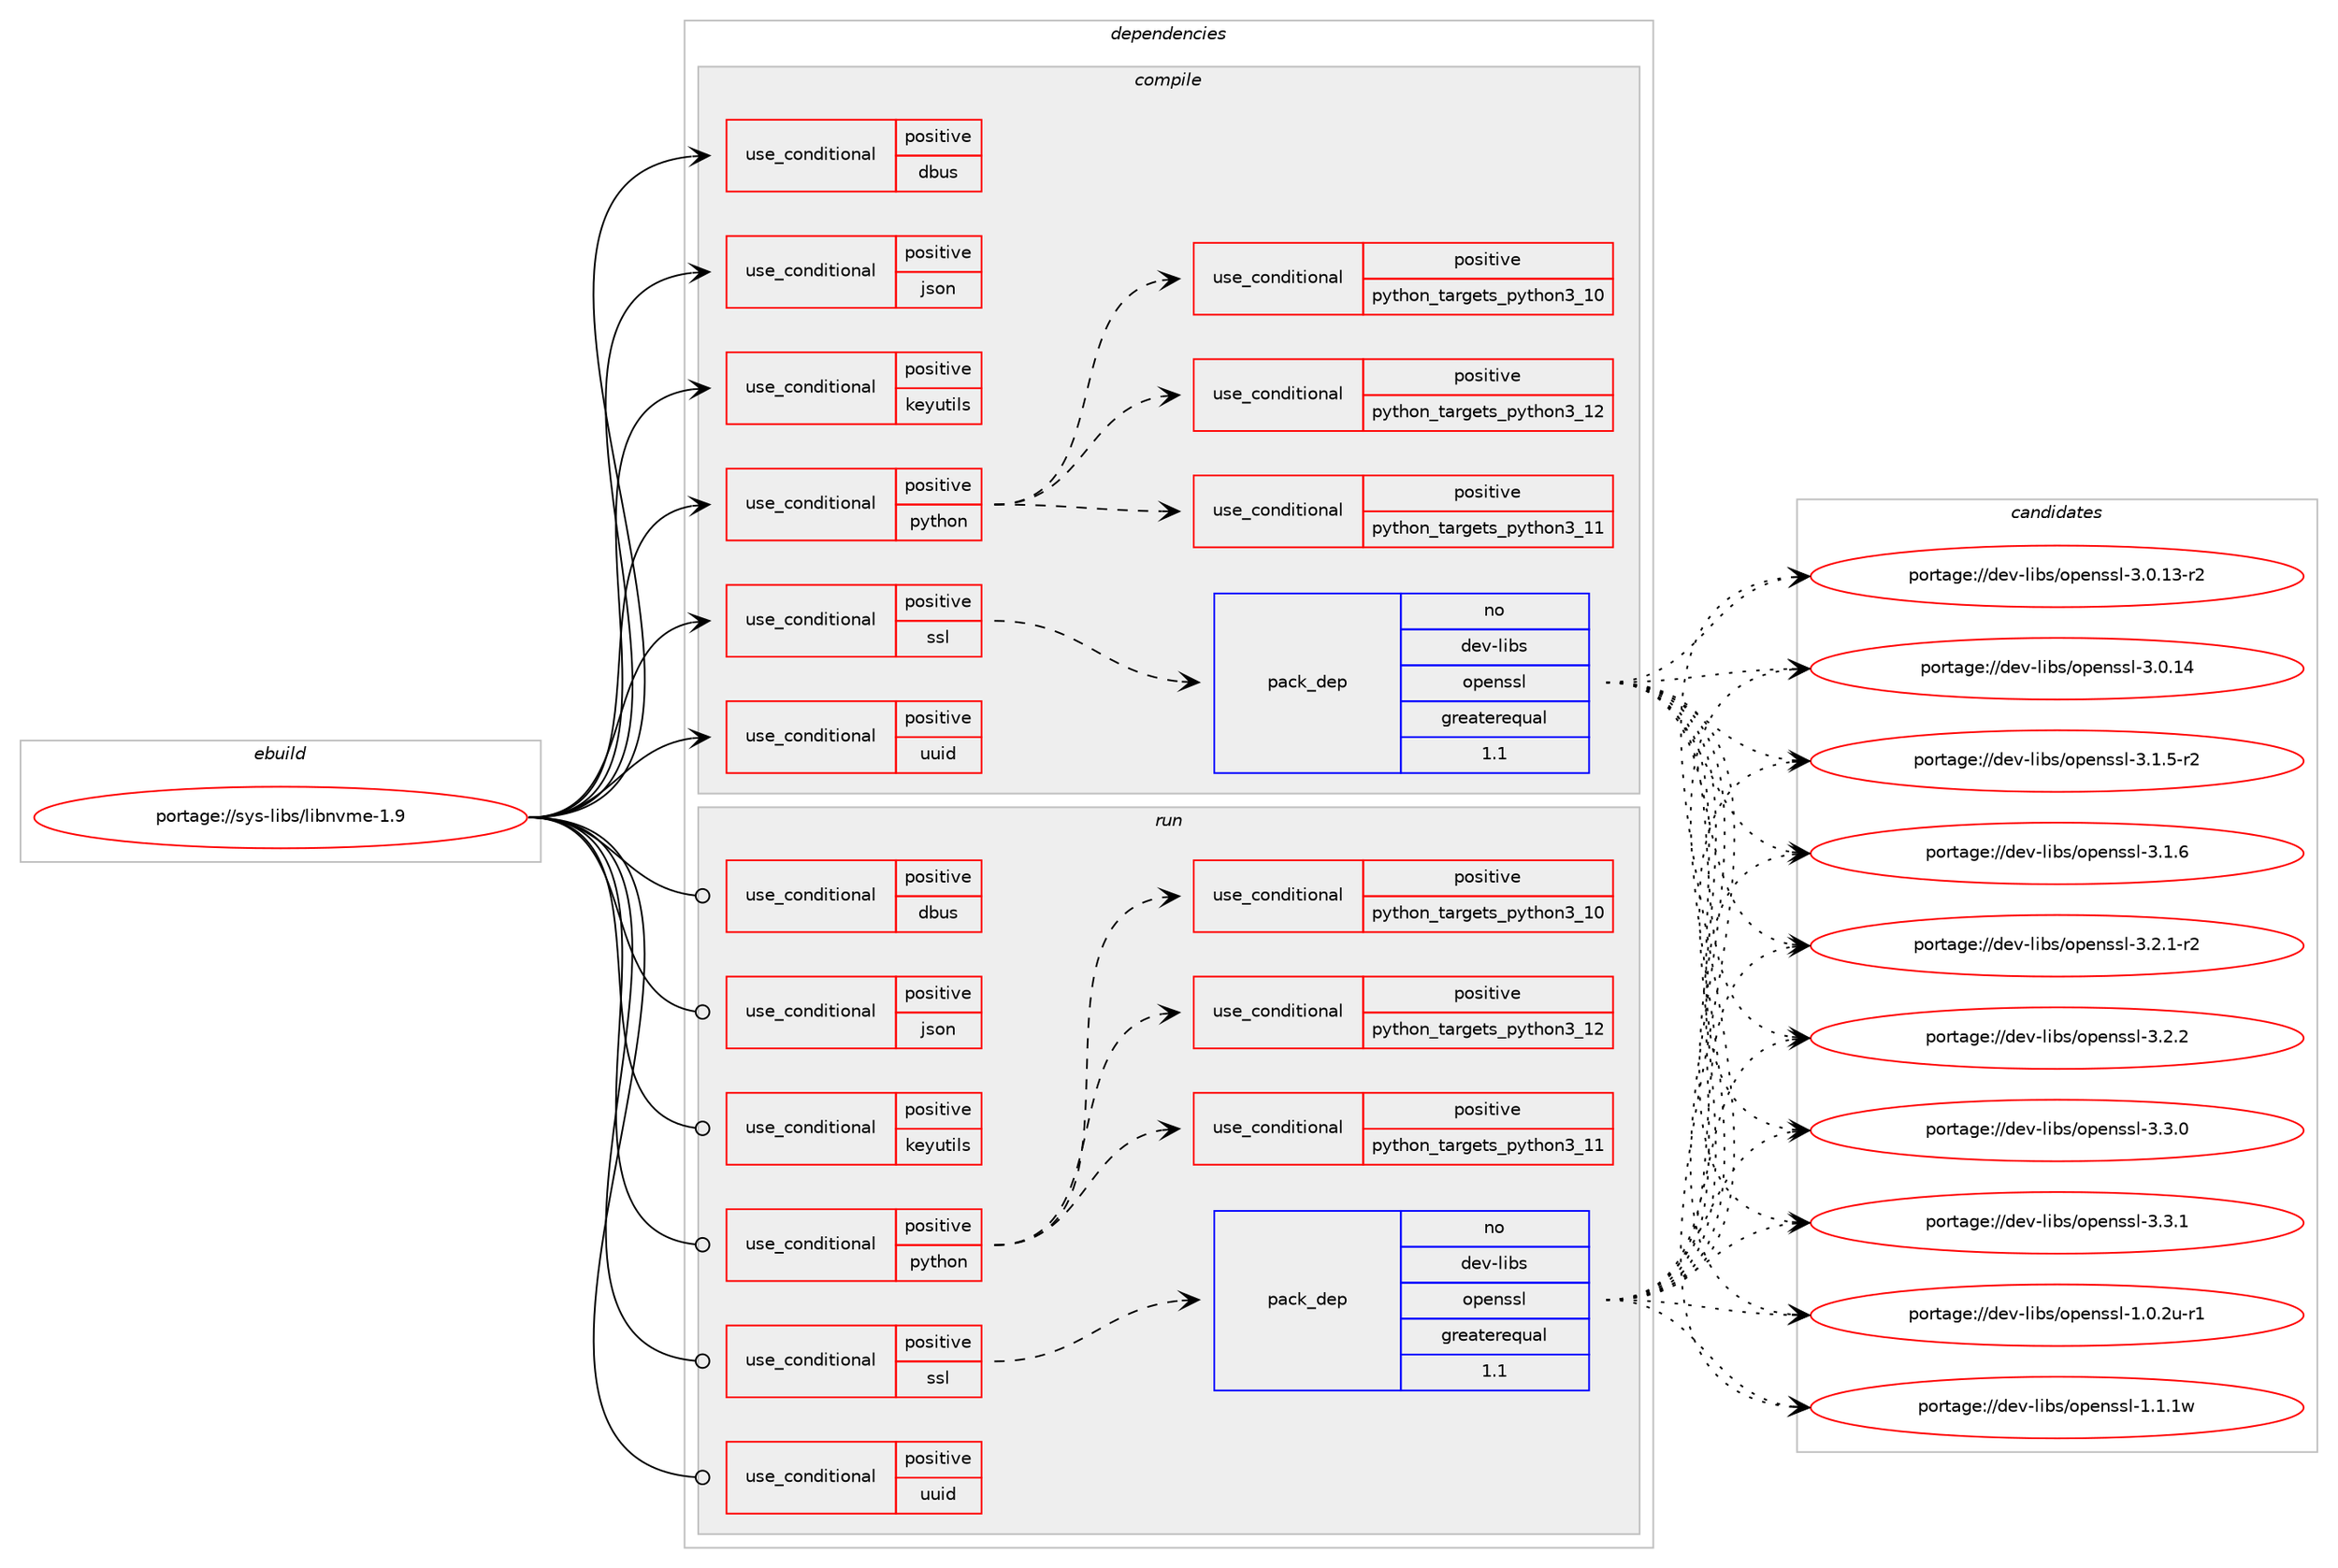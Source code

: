 digraph prolog {

# *************
# Graph options
# *************

newrank=true;
concentrate=true;
compound=true;
graph [rankdir=LR,fontname=Helvetica,fontsize=10,ranksep=1.5];#, ranksep=2.5, nodesep=0.2];
edge  [arrowhead=vee];
node  [fontname=Helvetica,fontsize=10];

# **********
# The ebuild
# **********

subgraph cluster_leftcol {
color=gray;
rank=same;
label=<<i>ebuild</i>>;
id [label="portage://sys-libs/libnvme-1.9", color=red, width=4, href="../sys-libs/libnvme-1.9.svg"];
}

# ****************
# The dependencies
# ****************

subgraph cluster_midcol {
color=gray;
label=<<i>dependencies</i>>;
subgraph cluster_compile {
fillcolor="#eeeeee";
style=filled;
label=<<i>compile</i>>;
subgraph cond114774 {
dependency220921 [label=<<TABLE BORDER="0" CELLBORDER="1" CELLSPACING="0" CELLPADDING="4"><TR><TD ROWSPAN="3" CELLPADDING="10">use_conditional</TD></TR><TR><TD>positive</TD></TR><TR><TD>dbus</TD></TR></TABLE>>, shape=none, color=red];
# *** BEGIN UNKNOWN DEPENDENCY TYPE (TODO) ***
# dependency220921 -> package_dependency(portage://sys-libs/libnvme-1.9,install,no,sys-apps,dbus,none,[,,],any_same_slot,[])
# *** END UNKNOWN DEPENDENCY TYPE (TODO) ***

}
id:e -> dependency220921:w [weight=20,style="solid",arrowhead="vee"];
subgraph cond114775 {
dependency220922 [label=<<TABLE BORDER="0" CELLBORDER="1" CELLSPACING="0" CELLPADDING="4"><TR><TD ROWSPAN="3" CELLPADDING="10">use_conditional</TD></TR><TR><TD>positive</TD></TR><TR><TD>json</TD></TR></TABLE>>, shape=none, color=red];
# *** BEGIN UNKNOWN DEPENDENCY TYPE (TODO) ***
# dependency220922 -> package_dependency(portage://sys-libs/libnvme-1.9,install,no,dev-libs,json-c,none,[,,],any_same_slot,[])
# *** END UNKNOWN DEPENDENCY TYPE (TODO) ***

}
id:e -> dependency220922:w [weight=20,style="solid",arrowhead="vee"];
subgraph cond114776 {
dependency220923 [label=<<TABLE BORDER="0" CELLBORDER="1" CELLSPACING="0" CELLPADDING="4"><TR><TD ROWSPAN="3" CELLPADDING="10">use_conditional</TD></TR><TR><TD>positive</TD></TR><TR><TD>keyutils</TD></TR></TABLE>>, shape=none, color=red];
# *** BEGIN UNKNOWN DEPENDENCY TYPE (TODO) ***
# dependency220923 -> package_dependency(portage://sys-libs/libnvme-1.9,install,no,sys-apps,keyutils,none,[,,],any_same_slot,[])
# *** END UNKNOWN DEPENDENCY TYPE (TODO) ***

}
id:e -> dependency220923:w [weight=20,style="solid",arrowhead="vee"];
subgraph cond114777 {
dependency220924 [label=<<TABLE BORDER="0" CELLBORDER="1" CELLSPACING="0" CELLPADDING="4"><TR><TD ROWSPAN="3" CELLPADDING="10">use_conditional</TD></TR><TR><TD>positive</TD></TR><TR><TD>python</TD></TR></TABLE>>, shape=none, color=red];
subgraph cond114778 {
dependency220925 [label=<<TABLE BORDER="0" CELLBORDER="1" CELLSPACING="0" CELLPADDING="4"><TR><TD ROWSPAN="3" CELLPADDING="10">use_conditional</TD></TR><TR><TD>positive</TD></TR><TR><TD>python_targets_python3_10</TD></TR></TABLE>>, shape=none, color=red];
# *** BEGIN UNKNOWN DEPENDENCY TYPE (TODO) ***
# dependency220925 -> package_dependency(portage://sys-libs/libnvme-1.9,install,no,dev-lang,python,none,[,,],[slot(3.10)],[])
# *** END UNKNOWN DEPENDENCY TYPE (TODO) ***

}
dependency220924:e -> dependency220925:w [weight=20,style="dashed",arrowhead="vee"];
subgraph cond114779 {
dependency220926 [label=<<TABLE BORDER="0" CELLBORDER="1" CELLSPACING="0" CELLPADDING="4"><TR><TD ROWSPAN="3" CELLPADDING="10">use_conditional</TD></TR><TR><TD>positive</TD></TR><TR><TD>python_targets_python3_11</TD></TR></TABLE>>, shape=none, color=red];
# *** BEGIN UNKNOWN DEPENDENCY TYPE (TODO) ***
# dependency220926 -> package_dependency(portage://sys-libs/libnvme-1.9,install,no,dev-lang,python,none,[,,],[slot(3.11)],[])
# *** END UNKNOWN DEPENDENCY TYPE (TODO) ***

}
dependency220924:e -> dependency220926:w [weight=20,style="dashed",arrowhead="vee"];
subgraph cond114780 {
dependency220927 [label=<<TABLE BORDER="0" CELLBORDER="1" CELLSPACING="0" CELLPADDING="4"><TR><TD ROWSPAN="3" CELLPADDING="10">use_conditional</TD></TR><TR><TD>positive</TD></TR><TR><TD>python_targets_python3_12</TD></TR></TABLE>>, shape=none, color=red];
# *** BEGIN UNKNOWN DEPENDENCY TYPE (TODO) ***
# dependency220927 -> package_dependency(portage://sys-libs/libnvme-1.9,install,no,dev-lang,python,none,[,,],[slot(3.12)],[])
# *** END UNKNOWN DEPENDENCY TYPE (TODO) ***

}
dependency220924:e -> dependency220927:w [weight=20,style="dashed",arrowhead="vee"];
}
id:e -> dependency220924:w [weight=20,style="solid",arrowhead="vee"];
subgraph cond114781 {
dependency220928 [label=<<TABLE BORDER="0" CELLBORDER="1" CELLSPACING="0" CELLPADDING="4"><TR><TD ROWSPAN="3" CELLPADDING="10">use_conditional</TD></TR><TR><TD>positive</TD></TR><TR><TD>ssl</TD></TR></TABLE>>, shape=none, color=red];
subgraph pack103222 {
dependency220929 [label=<<TABLE BORDER="0" CELLBORDER="1" CELLSPACING="0" CELLPADDING="4" WIDTH="220"><TR><TD ROWSPAN="6" CELLPADDING="30">pack_dep</TD></TR><TR><TD WIDTH="110">no</TD></TR><TR><TD>dev-libs</TD></TR><TR><TD>openssl</TD></TR><TR><TD>greaterequal</TD></TR><TR><TD>1.1</TD></TR></TABLE>>, shape=none, color=blue];
}
dependency220928:e -> dependency220929:w [weight=20,style="dashed",arrowhead="vee"];
}
id:e -> dependency220928:w [weight=20,style="solid",arrowhead="vee"];
subgraph cond114782 {
dependency220930 [label=<<TABLE BORDER="0" CELLBORDER="1" CELLSPACING="0" CELLPADDING="4"><TR><TD ROWSPAN="3" CELLPADDING="10">use_conditional</TD></TR><TR><TD>positive</TD></TR><TR><TD>uuid</TD></TR></TABLE>>, shape=none, color=red];
# *** BEGIN UNKNOWN DEPENDENCY TYPE (TODO) ***
# dependency220930 -> package_dependency(portage://sys-libs/libnvme-1.9,install,no,sys-apps,util-linux,none,[,,],any_same_slot,[])
# *** END UNKNOWN DEPENDENCY TYPE (TODO) ***

}
id:e -> dependency220930:w [weight=20,style="solid",arrowhead="vee"];
}
subgraph cluster_compileandrun {
fillcolor="#eeeeee";
style=filled;
label=<<i>compile and run</i>>;
}
subgraph cluster_run {
fillcolor="#eeeeee";
style=filled;
label=<<i>run</i>>;
subgraph cond114783 {
dependency220931 [label=<<TABLE BORDER="0" CELLBORDER="1" CELLSPACING="0" CELLPADDING="4"><TR><TD ROWSPAN="3" CELLPADDING="10">use_conditional</TD></TR><TR><TD>positive</TD></TR><TR><TD>dbus</TD></TR></TABLE>>, shape=none, color=red];
# *** BEGIN UNKNOWN DEPENDENCY TYPE (TODO) ***
# dependency220931 -> package_dependency(portage://sys-libs/libnvme-1.9,run,no,sys-apps,dbus,none,[,,],any_same_slot,[])
# *** END UNKNOWN DEPENDENCY TYPE (TODO) ***

}
id:e -> dependency220931:w [weight=20,style="solid",arrowhead="odot"];
subgraph cond114784 {
dependency220932 [label=<<TABLE BORDER="0" CELLBORDER="1" CELLSPACING="0" CELLPADDING="4"><TR><TD ROWSPAN="3" CELLPADDING="10">use_conditional</TD></TR><TR><TD>positive</TD></TR><TR><TD>json</TD></TR></TABLE>>, shape=none, color=red];
# *** BEGIN UNKNOWN DEPENDENCY TYPE (TODO) ***
# dependency220932 -> package_dependency(portage://sys-libs/libnvme-1.9,run,no,dev-libs,json-c,none,[,,],any_same_slot,[])
# *** END UNKNOWN DEPENDENCY TYPE (TODO) ***

}
id:e -> dependency220932:w [weight=20,style="solid",arrowhead="odot"];
subgraph cond114785 {
dependency220933 [label=<<TABLE BORDER="0" CELLBORDER="1" CELLSPACING="0" CELLPADDING="4"><TR><TD ROWSPAN="3" CELLPADDING="10">use_conditional</TD></TR><TR><TD>positive</TD></TR><TR><TD>keyutils</TD></TR></TABLE>>, shape=none, color=red];
# *** BEGIN UNKNOWN DEPENDENCY TYPE (TODO) ***
# dependency220933 -> package_dependency(portage://sys-libs/libnvme-1.9,run,no,sys-apps,keyutils,none,[,,],any_same_slot,[])
# *** END UNKNOWN DEPENDENCY TYPE (TODO) ***

}
id:e -> dependency220933:w [weight=20,style="solid",arrowhead="odot"];
subgraph cond114786 {
dependency220934 [label=<<TABLE BORDER="0" CELLBORDER="1" CELLSPACING="0" CELLPADDING="4"><TR><TD ROWSPAN="3" CELLPADDING="10">use_conditional</TD></TR><TR><TD>positive</TD></TR><TR><TD>python</TD></TR></TABLE>>, shape=none, color=red];
subgraph cond114787 {
dependency220935 [label=<<TABLE BORDER="0" CELLBORDER="1" CELLSPACING="0" CELLPADDING="4"><TR><TD ROWSPAN="3" CELLPADDING="10">use_conditional</TD></TR><TR><TD>positive</TD></TR><TR><TD>python_targets_python3_10</TD></TR></TABLE>>, shape=none, color=red];
# *** BEGIN UNKNOWN DEPENDENCY TYPE (TODO) ***
# dependency220935 -> package_dependency(portage://sys-libs/libnvme-1.9,run,no,dev-lang,python,none,[,,],[slot(3.10)],[])
# *** END UNKNOWN DEPENDENCY TYPE (TODO) ***

}
dependency220934:e -> dependency220935:w [weight=20,style="dashed",arrowhead="vee"];
subgraph cond114788 {
dependency220936 [label=<<TABLE BORDER="0" CELLBORDER="1" CELLSPACING="0" CELLPADDING="4"><TR><TD ROWSPAN="3" CELLPADDING="10">use_conditional</TD></TR><TR><TD>positive</TD></TR><TR><TD>python_targets_python3_11</TD></TR></TABLE>>, shape=none, color=red];
# *** BEGIN UNKNOWN DEPENDENCY TYPE (TODO) ***
# dependency220936 -> package_dependency(portage://sys-libs/libnvme-1.9,run,no,dev-lang,python,none,[,,],[slot(3.11)],[])
# *** END UNKNOWN DEPENDENCY TYPE (TODO) ***

}
dependency220934:e -> dependency220936:w [weight=20,style="dashed",arrowhead="vee"];
subgraph cond114789 {
dependency220937 [label=<<TABLE BORDER="0" CELLBORDER="1" CELLSPACING="0" CELLPADDING="4"><TR><TD ROWSPAN="3" CELLPADDING="10">use_conditional</TD></TR><TR><TD>positive</TD></TR><TR><TD>python_targets_python3_12</TD></TR></TABLE>>, shape=none, color=red];
# *** BEGIN UNKNOWN DEPENDENCY TYPE (TODO) ***
# dependency220937 -> package_dependency(portage://sys-libs/libnvme-1.9,run,no,dev-lang,python,none,[,,],[slot(3.12)],[])
# *** END UNKNOWN DEPENDENCY TYPE (TODO) ***

}
dependency220934:e -> dependency220937:w [weight=20,style="dashed",arrowhead="vee"];
}
id:e -> dependency220934:w [weight=20,style="solid",arrowhead="odot"];
subgraph cond114790 {
dependency220938 [label=<<TABLE BORDER="0" CELLBORDER="1" CELLSPACING="0" CELLPADDING="4"><TR><TD ROWSPAN="3" CELLPADDING="10">use_conditional</TD></TR><TR><TD>positive</TD></TR><TR><TD>ssl</TD></TR></TABLE>>, shape=none, color=red];
subgraph pack103223 {
dependency220939 [label=<<TABLE BORDER="0" CELLBORDER="1" CELLSPACING="0" CELLPADDING="4" WIDTH="220"><TR><TD ROWSPAN="6" CELLPADDING="30">pack_dep</TD></TR><TR><TD WIDTH="110">no</TD></TR><TR><TD>dev-libs</TD></TR><TR><TD>openssl</TD></TR><TR><TD>greaterequal</TD></TR><TR><TD>1.1</TD></TR></TABLE>>, shape=none, color=blue];
}
dependency220938:e -> dependency220939:w [weight=20,style="dashed",arrowhead="vee"];
}
id:e -> dependency220938:w [weight=20,style="solid",arrowhead="odot"];
subgraph cond114791 {
dependency220940 [label=<<TABLE BORDER="0" CELLBORDER="1" CELLSPACING="0" CELLPADDING="4"><TR><TD ROWSPAN="3" CELLPADDING="10">use_conditional</TD></TR><TR><TD>positive</TD></TR><TR><TD>uuid</TD></TR></TABLE>>, shape=none, color=red];
# *** BEGIN UNKNOWN DEPENDENCY TYPE (TODO) ***
# dependency220940 -> package_dependency(portage://sys-libs/libnvme-1.9,run,no,sys-apps,util-linux,none,[,,],any_same_slot,[])
# *** END UNKNOWN DEPENDENCY TYPE (TODO) ***

}
id:e -> dependency220940:w [weight=20,style="solid",arrowhead="odot"];
}
}

# **************
# The candidates
# **************

subgraph cluster_choices {
rank=same;
color=gray;
label=<<i>candidates</i>>;

subgraph choice103222 {
color=black;
nodesep=1;
choice1001011184510810598115471111121011101151151084549464846501174511449 [label="portage://dev-libs/openssl-1.0.2u-r1", color=red, width=4,href="../dev-libs/openssl-1.0.2u-r1.svg"];
choice100101118451081059811547111112101110115115108454946494649119 [label="portage://dev-libs/openssl-1.1.1w", color=red, width=4,href="../dev-libs/openssl-1.1.1w.svg"];
choice100101118451081059811547111112101110115115108455146484649514511450 [label="portage://dev-libs/openssl-3.0.13-r2", color=red, width=4,href="../dev-libs/openssl-3.0.13-r2.svg"];
choice10010111845108105981154711111210111011511510845514648464952 [label="portage://dev-libs/openssl-3.0.14", color=red, width=4,href="../dev-libs/openssl-3.0.14.svg"];
choice1001011184510810598115471111121011101151151084551464946534511450 [label="portage://dev-libs/openssl-3.1.5-r2", color=red, width=4,href="../dev-libs/openssl-3.1.5-r2.svg"];
choice100101118451081059811547111112101110115115108455146494654 [label="portage://dev-libs/openssl-3.1.6", color=red, width=4,href="../dev-libs/openssl-3.1.6.svg"];
choice1001011184510810598115471111121011101151151084551465046494511450 [label="portage://dev-libs/openssl-3.2.1-r2", color=red, width=4,href="../dev-libs/openssl-3.2.1-r2.svg"];
choice100101118451081059811547111112101110115115108455146504650 [label="portage://dev-libs/openssl-3.2.2", color=red, width=4,href="../dev-libs/openssl-3.2.2.svg"];
choice100101118451081059811547111112101110115115108455146514648 [label="portage://dev-libs/openssl-3.3.0", color=red, width=4,href="../dev-libs/openssl-3.3.0.svg"];
choice100101118451081059811547111112101110115115108455146514649 [label="portage://dev-libs/openssl-3.3.1", color=red, width=4,href="../dev-libs/openssl-3.3.1.svg"];
dependency220929:e -> choice1001011184510810598115471111121011101151151084549464846501174511449:w [style=dotted,weight="100"];
dependency220929:e -> choice100101118451081059811547111112101110115115108454946494649119:w [style=dotted,weight="100"];
dependency220929:e -> choice100101118451081059811547111112101110115115108455146484649514511450:w [style=dotted,weight="100"];
dependency220929:e -> choice10010111845108105981154711111210111011511510845514648464952:w [style=dotted,weight="100"];
dependency220929:e -> choice1001011184510810598115471111121011101151151084551464946534511450:w [style=dotted,weight="100"];
dependency220929:e -> choice100101118451081059811547111112101110115115108455146494654:w [style=dotted,weight="100"];
dependency220929:e -> choice1001011184510810598115471111121011101151151084551465046494511450:w [style=dotted,weight="100"];
dependency220929:e -> choice100101118451081059811547111112101110115115108455146504650:w [style=dotted,weight="100"];
dependency220929:e -> choice100101118451081059811547111112101110115115108455146514648:w [style=dotted,weight="100"];
dependency220929:e -> choice100101118451081059811547111112101110115115108455146514649:w [style=dotted,weight="100"];
}
subgraph choice103223 {
color=black;
nodesep=1;
choice1001011184510810598115471111121011101151151084549464846501174511449 [label="portage://dev-libs/openssl-1.0.2u-r1", color=red, width=4,href="../dev-libs/openssl-1.0.2u-r1.svg"];
choice100101118451081059811547111112101110115115108454946494649119 [label="portage://dev-libs/openssl-1.1.1w", color=red, width=4,href="../dev-libs/openssl-1.1.1w.svg"];
choice100101118451081059811547111112101110115115108455146484649514511450 [label="portage://dev-libs/openssl-3.0.13-r2", color=red, width=4,href="../dev-libs/openssl-3.0.13-r2.svg"];
choice10010111845108105981154711111210111011511510845514648464952 [label="portage://dev-libs/openssl-3.0.14", color=red, width=4,href="../dev-libs/openssl-3.0.14.svg"];
choice1001011184510810598115471111121011101151151084551464946534511450 [label="portage://dev-libs/openssl-3.1.5-r2", color=red, width=4,href="../dev-libs/openssl-3.1.5-r2.svg"];
choice100101118451081059811547111112101110115115108455146494654 [label="portage://dev-libs/openssl-3.1.6", color=red, width=4,href="../dev-libs/openssl-3.1.6.svg"];
choice1001011184510810598115471111121011101151151084551465046494511450 [label="portage://dev-libs/openssl-3.2.1-r2", color=red, width=4,href="../dev-libs/openssl-3.2.1-r2.svg"];
choice100101118451081059811547111112101110115115108455146504650 [label="portage://dev-libs/openssl-3.2.2", color=red, width=4,href="../dev-libs/openssl-3.2.2.svg"];
choice100101118451081059811547111112101110115115108455146514648 [label="portage://dev-libs/openssl-3.3.0", color=red, width=4,href="../dev-libs/openssl-3.3.0.svg"];
choice100101118451081059811547111112101110115115108455146514649 [label="portage://dev-libs/openssl-3.3.1", color=red, width=4,href="../dev-libs/openssl-3.3.1.svg"];
dependency220939:e -> choice1001011184510810598115471111121011101151151084549464846501174511449:w [style=dotted,weight="100"];
dependency220939:e -> choice100101118451081059811547111112101110115115108454946494649119:w [style=dotted,weight="100"];
dependency220939:e -> choice100101118451081059811547111112101110115115108455146484649514511450:w [style=dotted,weight="100"];
dependency220939:e -> choice10010111845108105981154711111210111011511510845514648464952:w [style=dotted,weight="100"];
dependency220939:e -> choice1001011184510810598115471111121011101151151084551464946534511450:w [style=dotted,weight="100"];
dependency220939:e -> choice100101118451081059811547111112101110115115108455146494654:w [style=dotted,weight="100"];
dependency220939:e -> choice1001011184510810598115471111121011101151151084551465046494511450:w [style=dotted,weight="100"];
dependency220939:e -> choice100101118451081059811547111112101110115115108455146504650:w [style=dotted,weight="100"];
dependency220939:e -> choice100101118451081059811547111112101110115115108455146514648:w [style=dotted,weight="100"];
dependency220939:e -> choice100101118451081059811547111112101110115115108455146514649:w [style=dotted,weight="100"];
}
}

}
